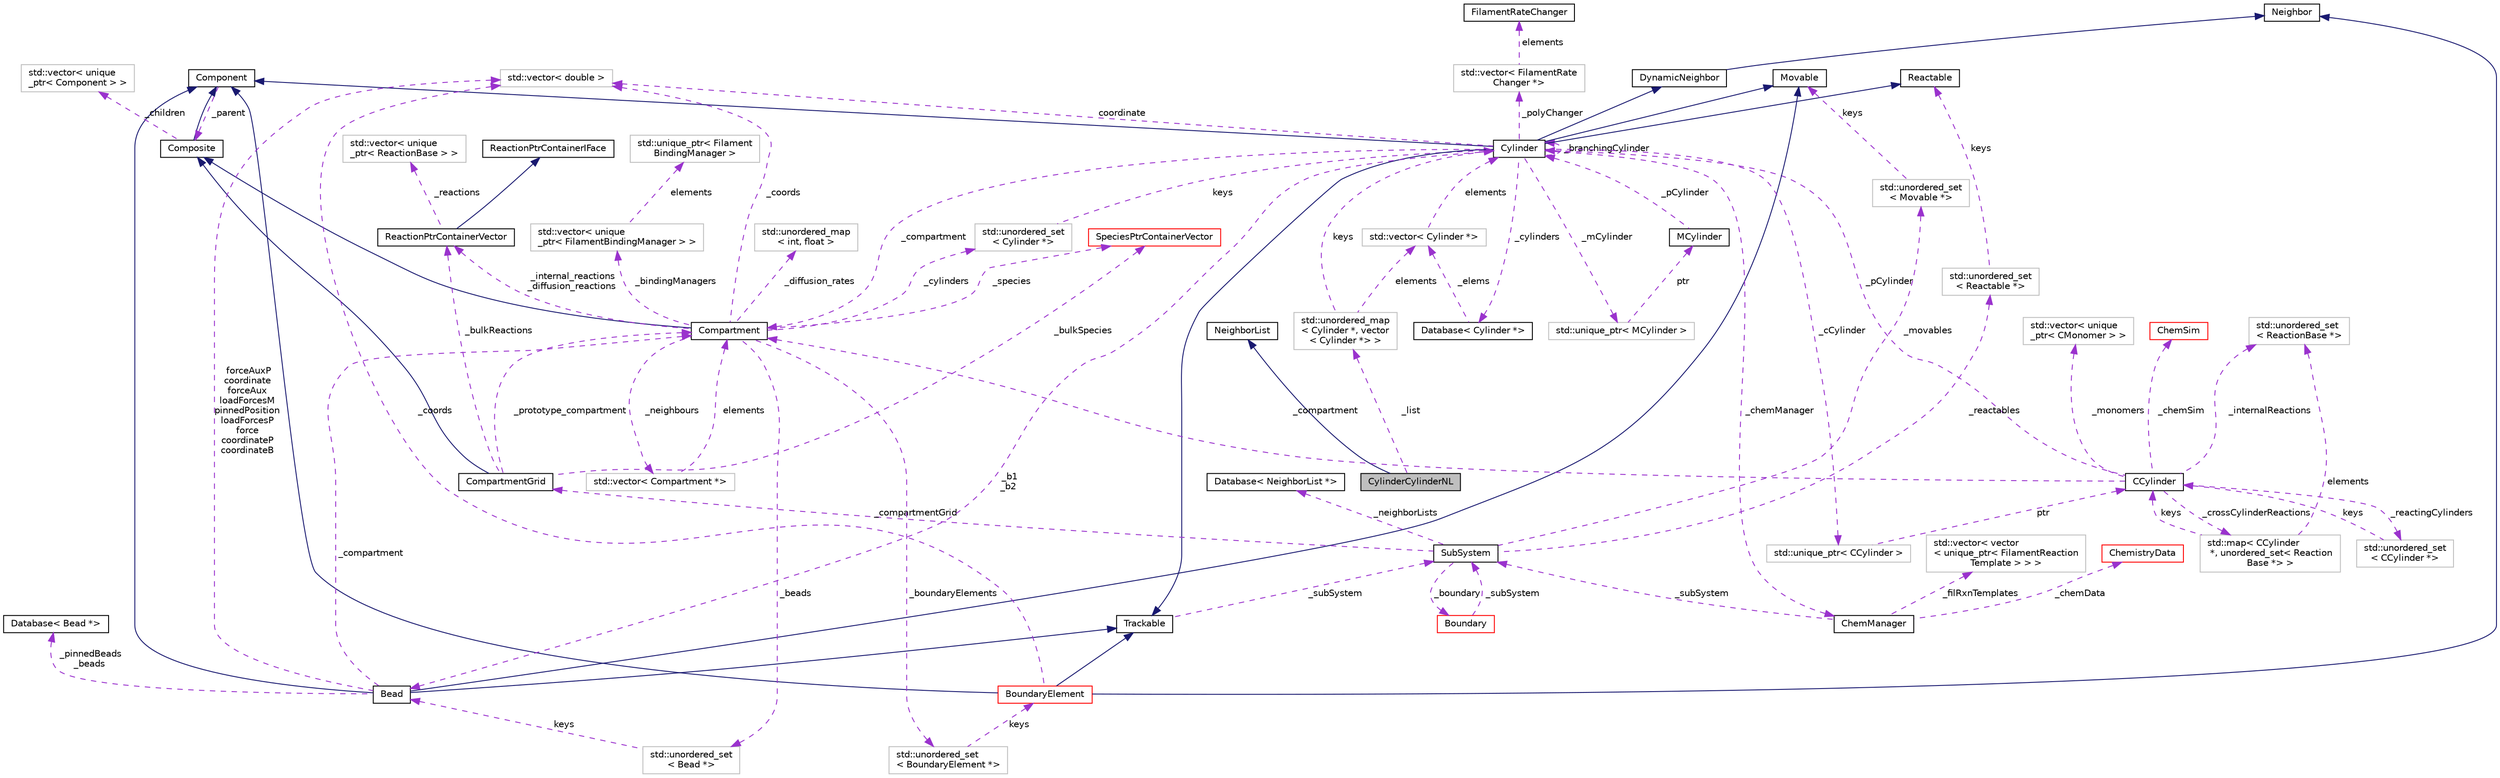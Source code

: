 digraph "CylinderCylinderNL"
{
 // INTERACTIVE_SVG=YES
  edge [fontname="Helvetica",fontsize="10",labelfontname="Helvetica",labelfontsize="10"];
  node [fontname="Helvetica",fontsize="10",shape=record];
  Node2 [label="CylinderCylinderNL",height=0.2,width=0.4,color="black", fillcolor="grey75", style="filled", fontcolor="black"];
  Node3 -> Node2 [dir="back",color="midnightblue",fontsize="10",style="solid",fontname="Helvetica"];
  Node3 [label="NeighborList",height=0.2,width=0.4,color="black", fillcolor="white", style="filled",URL="$classNeighborList.html",tooltip="To hold an external neighbor list of general type. "];
  Node4 -> Node2 [dir="back",color="darkorchid3",fontsize="10",style="dashed",label=" _list" ,fontname="Helvetica"];
  Node4 [label="std::unordered_map\l\< Cylinder *, vector\l\< Cylinder *\> \>",height=0.2,width=0.4,color="grey75", fillcolor="white", style="filled"];
  Node5 -> Node4 [dir="back",color="darkorchid3",fontsize="10",style="dashed",label=" keys" ,fontname="Helvetica"];
  Node5 [label="Cylinder",height=0.2,width=0.4,color="black", fillcolor="white", style="filled",URL="$classCylinder.html",tooltip="A container to store a MCylinder and CCylinder. "];
  Node6 -> Node5 [dir="back",color="midnightblue",fontsize="10",style="solid",fontname="Helvetica"];
  Node6 [label="Component",height=0.2,width=0.4,color="black", fillcolor="white", style="filled",URL="$classComponent.html",tooltip="The base class for the Composite pattern hieararchy. "];
  Node7 -> Node6 [dir="back",color="darkorchid3",fontsize="10",style="dashed",label=" _parent" ,fontname="Helvetica"];
  Node7 [label="Composite",height=0.2,width=0.4,color="black", fillcolor="white", style="filled",URL="$classComposite.html",tooltip="The aggregating class for the Composite pattern. "];
  Node6 -> Node7 [dir="back",color="midnightblue",fontsize="10",style="solid",fontname="Helvetica"];
  Node8 -> Node7 [dir="back",color="darkorchid3",fontsize="10",style="dashed",label=" _children" ,fontname="Helvetica"];
  Node8 [label="std::vector\< unique\l_ptr\< Component \> \>",height=0.2,width=0.4,color="grey75", fillcolor="white", style="filled"];
  Node10 -> Node5 [dir="back",color="midnightblue",fontsize="10",style="solid",fontname="Helvetica"];
  Node10 [label="Trackable",height=0.2,width=0.4,color="black", fillcolor="white", style="filled",URL="$classTrackable.html",tooltip="An abstract base class for a trackable object in the SubSystem. "];
  Node11 -> Node10 [dir="back",color="darkorchid3",fontsize="10",style="dashed",label=" _subSystem" ,fontname="Helvetica"];
  Node11 [label="SubSystem",height=0.2,width=0.4,color="black", fillcolor="white", style="filled",URL="$classSubSystem.html",tooltip="Manages all Movables and Reactables. "];
  Node12 -> Node11 [dir="back",color="darkorchid3",fontsize="10",style="dashed",label=" _movables" ,fontname="Helvetica"];
  Node12 [label="std::unordered_set\l\< Movable *\>",height=0.2,width=0.4,color="grey75", fillcolor="white", style="filled"];
  Node13 -> Node12 [dir="back",color="darkorchid3",fontsize="10",style="dashed",label=" keys" ,fontname="Helvetica"];
  Node13 [label="Movable",height=0.2,width=0.4,color="black", fillcolor="white", style="filled",URL="$classMovable.html",tooltip="An abstract base class for a movable element in the SubSystem. "];
  Node14 -> Node11 [dir="back",color="darkorchid3",fontsize="10",style="dashed",label=" _reactables" ,fontname="Helvetica"];
  Node14 [label="std::unordered_set\l\< Reactable *\>",height=0.2,width=0.4,color="grey75", fillcolor="white", style="filled"];
  Node15 -> Node14 [dir="back",color="darkorchid3",fontsize="10",style="dashed",label=" keys" ,fontname="Helvetica"];
  Node15 [label="Reactable",height=0.2,width=0.4,color="black", fillcolor="white", style="filled",URL="$classReactable.html",tooltip="An abstract base class for a reactable element in the SubSystem. "];
  Node16 -> Node11 [dir="back",color="darkorchid3",fontsize="10",style="dashed",label=" _boundary" ,fontname="Helvetica"];
  Node16 [label="Boundary",height=0.2,width=0.4,color="red", fillcolor="white", style="filled",URL="$classBoundary.html",tooltip="To store all BoundarySurfaces that are in the SubSystem. "];
  Node11 -> Node16 [dir="back",color="darkorchid3",fontsize="10",style="dashed",label=" _subSystem" ,fontname="Helvetica"];
  Node26 -> Node11 [dir="back",color="darkorchid3",fontsize="10",style="dashed",label=" _compartmentGrid" ,fontname="Helvetica"];
  Node26 [label="CompartmentGrid",height=0.2,width=0.4,color="black", fillcolor="white", style="filled",URL="$classCompartmentGrid.html",tooltip="A simple n-dimensional grid of Compartment objects. "];
  Node7 -> Node26 [dir="back",color="midnightblue",fontsize="10",style="solid",fontname="Helvetica"];
  Node27 -> Node26 [dir="back",color="darkorchid3",fontsize="10",style="dashed",label=" _prototype_compartment" ,fontname="Helvetica"];
  Node27 [label="Compartment",height=0.2,width=0.4,color="black", fillcolor="white", style="filled",URL="$classCompartment.html",tooltip="A container or holding Species and Reactions. "];
  Node7 -> Node27 [dir="back",color="midnightblue",fontsize="10",style="solid",fontname="Helvetica"];
  Node28 -> Node27 [dir="back",color="darkorchid3",fontsize="10",style="dashed",label=" _beads" ,fontname="Helvetica"];
  Node28 [label="std::unordered_set\l\< Bead *\>",height=0.2,width=0.4,color="grey75", fillcolor="white", style="filled"];
  Node29 -> Node28 [dir="back",color="darkorchid3",fontsize="10",style="dashed",label=" keys" ,fontname="Helvetica"];
  Node29 [label="Bead",height=0.2,width=0.4,color="black", fillcolor="white", style="filled",URL="$classBead.html",tooltip="Represents a single coordinate between Cylinders, and holds forces needed for mechanical equilibratio..."];
  Node6 -> Node29 [dir="back",color="midnightblue",fontsize="10",style="solid",fontname="Helvetica"];
  Node10 -> Node29 [dir="back",color="midnightblue",fontsize="10",style="solid",fontname="Helvetica"];
  Node13 -> Node29 [dir="back",color="midnightblue",fontsize="10",style="solid",fontname="Helvetica"];
  Node27 -> Node29 [dir="back",color="darkorchid3",fontsize="10",style="dashed",label=" _compartment" ,fontname="Helvetica"];
  Node30 -> Node29 [dir="back",color="darkorchid3",fontsize="10",style="dashed",label=" _pinnedBeads\n_beads" ,fontname="Helvetica"];
  Node30 [label="Database\< Bead *\>",height=0.2,width=0.4,color="black", fillcolor="white", style="filled",URL="$classDatabase.html"];
  Node25 -> Node29 [dir="back",color="darkorchid3",fontsize="10",style="dashed",label=" forceAuxP\ncoordinate\nforceAux\nloadForcesM\npinnedPosition\nloadForcesP\nforce\ncoordinateP\ncoordinateB" ,fontname="Helvetica"];
  Node25 [label="std::vector\< double \>",height=0.2,width=0.4,color="grey75", fillcolor="white", style="filled"];
  Node31 -> Node27 [dir="back",color="darkorchid3",fontsize="10",style="dashed",label=" _neighbours" ,fontname="Helvetica"];
  Node31 [label="std::vector\< Compartment *\>",height=0.2,width=0.4,color="grey75", fillcolor="white", style="filled"];
  Node27 -> Node31 [dir="back",color="darkorchid3",fontsize="10",style="dashed",label=" elements" ,fontname="Helvetica"];
  Node32 -> Node27 [dir="back",color="darkorchid3",fontsize="10",style="dashed",label=" _cylinders" ,fontname="Helvetica"];
  Node32 [label="std::unordered_set\l\< Cylinder *\>",height=0.2,width=0.4,color="grey75", fillcolor="white", style="filled"];
  Node5 -> Node32 [dir="back",color="darkorchid3",fontsize="10",style="dashed",label=" keys" ,fontname="Helvetica"];
  Node33 -> Node27 [dir="back",color="darkorchid3",fontsize="10",style="dashed",label=" _boundaryElements" ,fontname="Helvetica"];
  Node33 [label="std::unordered_set\l\< BoundaryElement *\>",height=0.2,width=0.4,color="grey75", fillcolor="white", style="filled"];
  Node22 -> Node33 [dir="back",color="darkorchid3",fontsize="10",style="dashed",label=" keys" ,fontname="Helvetica"];
  Node22 [label="BoundaryElement",height=0.2,width=0.4,color="red", fillcolor="white", style="filled",URL="$classBoundaryElement.html",tooltip="Represents an element of a BoundarySurface. "];
  Node6 -> Node22 [dir="back",color="midnightblue",fontsize="10",style="solid",fontname="Helvetica"];
  Node10 -> Node22 [dir="back",color="midnightblue",fontsize="10",style="solid",fontname="Helvetica"];
  Node23 -> Node22 [dir="back",color="midnightblue",fontsize="10",style="solid",fontname="Helvetica"];
  Node23 [label="Neighbor",height=0.2,width=0.4,color="black", fillcolor="white", style="filled",URL="$classNeighbor.html",tooltip="An abstract base class for any element that can be added or removed from a NeighborList statically at..."];
  Node25 -> Node22 [dir="back",color="darkorchid3",fontsize="10",style="dashed",label=" _coords" ,fontname="Helvetica"];
  Node34 -> Node27 [dir="back",color="darkorchid3",fontsize="10",style="dashed",label=" _internal_reactions\n_diffusion_reactions" ,fontname="Helvetica"];
  Node34 [label="ReactionPtrContainerVector",height=0.2,width=0.4,color="black", fillcolor="white", style="filled",URL="$classReactionPtrContainerVector.html",tooltip="A concrete class implementing the ReactionPtrContainerIFace, using vector<unique_ptr<ReactionBase>> a..."];
  Node35 -> Node34 [dir="back",color="midnightblue",fontsize="10",style="solid",fontname="Helvetica"];
  Node35 [label="ReactionPtrContainerIFace",height=0.2,width=0.4,color="black", fillcolor="white", style="filled",URL="$classReactionPtrContainerIFace.html",tooltip="An abstract interface for a container of pointers to reaction objects. "];
  Node36 -> Node34 [dir="back",color="darkorchid3",fontsize="10",style="dashed",label=" _reactions" ,fontname="Helvetica"];
  Node36 [label="std::vector\< unique\l_ptr\< ReactionBase \> \>",height=0.2,width=0.4,color="grey75", fillcolor="white", style="filled"];
  Node57 -> Node27 [dir="back",color="darkorchid3",fontsize="10",style="dashed",label=" _diffusion_rates" ,fontname="Helvetica"];
  Node57 [label="std::unordered_map\l\< int, float \>",height=0.2,width=0.4,color="grey75", fillcolor="white", style="filled"];
  Node25 -> Node27 [dir="back",color="darkorchid3",fontsize="10",style="dashed",label=" _coords" ,fontname="Helvetica"];
  Node58 -> Node27 [dir="back",color="darkorchid3",fontsize="10",style="dashed",label=" _bindingManagers" ,fontname="Helvetica"];
  Node58 [label="std::vector\< unique\l_ptr\< FilamentBindingManager \> \>",height=0.2,width=0.4,color="grey75", fillcolor="white", style="filled"];
  Node59 -> Node58 [dir="back",color="darkorchid3",fontsize="10",style="dashed",label=" elements" ,fontname="Helvetica"];
  Node59 [label="std::unique_ptr\< Filament\lBindingManager \>",height=0.2,width=0.4,color="grey75", fillcolor="white", style="filled"];
  Node63 -> Node27 [dir="back",color="darkorchid3",fontsize="10",style="dashed",label=" _species" ,fontname="Helvetica"];
  Node63 [label="SpeciesPtrContainerVector",height=0.2,width=0.4,color="red", fillcolor="white", style="filled",URL="$classSpeciesPtrContainerVector.html",tooltip="A concrete class implementing the SpeciesPtrContainerIFace, using vector<unique_ptr<Species>> as the ..."];
  Node34 -> Node26 [dir="back",color="darkorchid3",fontsize="10",style="dashed",label=" _bulkReactions" ,fontname="Helvetica"];
  Node63 -> Node26 [dir="back",color="darkorchid3",fontsize="10",style="dashed",label=" _bulkSpecies" ,fontname="Helvetica"];
  Node67 -> Node11 [dir="back",color="darkorchid3",fontsize="10",style="dashed",label=" _neighborLists" ,fontname="Helvetica"];
  Node67 [label="Database\< NeighborList *\>",height=0.2,width=0.4,color="black", fillcolor="white", style="filled",URL="$classDatabase.html"];
  Node13 -> Node5 [dir="back",color="midnightblue",fontsize="10",style="solid",fontname="Helvetica"];
  Node15 -> Node5 [dir="back",color="midnightblue",fontsize="10",style="solid",fontname="Helvetica"];
  Node68 -> Node5 [dir="back",color="midnightblue",fontsize="10",style="solid",fontname="Helvetica"];
  Node68 [label="DynamicNeighbor",height=0.2,width=0.4,color="black", fillcolor="white", style="filled",URL="$classDynamicNeighbor.html",tooltip="An abstract base class for any element that can be added or removed from a NeighborList dynamically a..."];
  Node23 -> Node68 [dir="back",color="midnightblue",fontsize="10",style="solid",fontname="Helvetica"];
  Node5 -> Node5 [dir="back",color="darkorchid3",fontsize="10",style="dashed",label=" _branchingCylinder" ,fontname="Helvetica"];
  Node69 -> Node5 [dir="back",color="darkorchid3",fontsize="10",style="dashed",label=" _polyChanger" ,fontname="Helvetica"];
  Node69 [label="std::vector\< FilamentRate\lChanger *\>",height=0.2,width=0.4,color="grey75", fillcolor="white", style="filled"];
  Node70 -> Node69 [dir="back",color="darkorchid3",fontsize="10",style="dashed",label=" elements" ,fontname="Helvetica"];
  Node70 [label="FilamentRateChanger",height=0.2,width=0.4,color="black", fillcolor="white", style="filled",URL="$classFilamentRateChanger.html",tooltip="Used to change Filament reaction rates based on forces in the network. "];
  Node71 -> Node5 [dir="back",color="darkorchid3",fontsize="10",style="dashed",label=" _cCylinder" ,fontname="Helvetica"];
  Node71 [label="std::unique_ptr\< CCylinder \>",height=0.2,width=0.4,color="grey75", fillcolor="white", style="filled"];
  Node41 -> Node71 [dir="back",color="darkorchid3",fontsize="10",style="dashed",label=" ptr" ,fontname="Helvetica"];
  Node41 [label="CCylinder",height=0.2,width=0.4,color="black", fillcolor="white", style="filled",URL="$classCCylinder.html",tooltip="Holds all CMonomers and Reactions associated with it. "];
  Node42 -> Node41 [dir="back",color="darkorchid3",fontsize="10",style="dashed",label=" _crossCylinderReactions" ,fontname="Helvetica"];
  Node42 [label="std::map\< CCylinder\l *, unordered_set\< Reaction\lBase *\> \>",height=0.2,width=0.4,color="grey75", fillcolor="white", style="filled"];
  Node41 -> Node42 [dir="back",color="darkorchid3",fontsize="10",style="dashed",label=" keys" ,fontname="Helvetica"];
  Node39 -> Node42 [dir="back",color="darkorchid3",fontsize="10",style="dashed",label=" elements" ,fontname="Helvetica"];
  Node39 [label="std::unordered_set\l\< ReactionBase *\>",height=0.2,width=0.4,color="grey75", fillcolor="white", style="filled"];
  Node43 -> Node41 [dir="back",color="darkorchid3",fontsize="10",style="dashed",label=" _monomers" ,fontname="Helvetica"];
  Node43 [label="std::vector\< unique\l_ptr\< CMonomer \> \>",height=0.2,width=0.4,color="grey75", fillcolor="white", style="filled"];
  Node5 -> Node41 [dir="back",color="darkorchid3",fontsize="10",style="dashed",label=" _pCylinder" ,fontname="Helvetica"];
  Node53 -> Node41 [dir="back",color="darkorchid3",fontsize="10",style="dashed",label=" _reactingCylinders" ,fontname="Helvetica"];
  Node53 [label="std::unordered_set\l\< CCylinder *\>",height=0.2,width=0.4,color="grey75", fillcolor="white", style="filled"];
  Node41 -> Node53 [dir="back",color="darkorchid3",fontsize="10",style="dashed",label=" keys" ,fontname="Helvetica"];
  Node27 -> Node41 [dir="back",color="darkorchid3",fontsize="10",style="dashed",label=" _compartment" ,fontname="Helvetica"];
  Node39 -> Node41 [dir="back",color="darkorchid3",fontsize="10",style="dashed",label=" _internalReactions" ,fontname="Helvetica"];
  Node54 -> Node41 [dir="back",color="darkorchid3",fontsize="10",style="dashed",label=" _chemSim" ,fontname="Helvetica"];
  Node54 [label="ChemSim",height=0.2,width=0.4,color="red", fillcolor="white", style="filled",URL="$classChemSim.html",tooltip="Used to manage running a network of chemical reactions. "];
  Node29 -> Node5 [dir="back",color="darkorchid3",fontsize="10",style="dashed",label=" _b1\n_b2" ,fontname="Helvetica"];
  Node72 -> Node5 [dir="back",color="darkorchid3",fontsize="10",style="dashed",label=" _cylinders" ,fontname="Helvetica"];
  Node72 [label="Database\< Cylinder *\>",height=0.2,width=0.4,color="black", fillcolor="white", style="filled",URL="$classDatabase.html"];
  Node73 -> Node72 [dir="back",color="darkorchid3",fontsize="10",style="dashed",label=" _elems" ,fontname="Helvetica"];
  Node73 [label="std::vector\< Cylinder *\>",height=0.2,width=0.4,color="grey75", fillcolor="white", style="filled"];
  Node5 -> Node73 [dir="back",color="darkorchid3",fontsize="10",style="dashed",label=" elements" ,fontname="Helvetica"];
  Node27 -> Node5 [dir="back",color="darkorchid3",fontsize="10",style="dashed",label=" _compartment" ,fontname="Helvetica"];
  Node74 -> Node5 [dir="back",color="darkorchid3",fontsize="10",style="dashed",label=" _chemManager" ,fontname="Helvetica"];
  Node74 [label="ChemManager",height=0.2,width=0.4,color="black", fillcolor="white", style="filled",URL="$classChemManager.html",tooltip="For initailizing chemical reactions based on a specific system. "];
  Node75 -> Node74 [dir="back",color="darkorchid3",fontsize="10",style="dashed",label=" _filRxnTemplates" ,fontname="Helvetica"];
  Node75 [label="std::vector\< vector\l\< unique_ptr\< FilamentReaction\lTemplate \> \> \>",height=0.2,width=0.4,color="grey75", fillcolor="white", style="filled"];
  Node76 -> Node74 [dir="back",color="darkorchid3",fontsize="10",style="dashed",label=" _chemData" ,fontname="Helvetica"];
  Node76 [label="ChemistryData",height=0.2,width=0.4,color="red", fillcolor="white", style="filled",URL="$structChemistryData.html",tooltip="Struct to hold Species and Reaction information. "];
  Node11 -> Node74 [dir="back",color="darkorchid3",fontsize="10",style="dashed",label=" _subSystem" ,fontname="Helvetica"];
  Node86 -> Node5 [dir="back",color="darkorchid3",fontsize="10",style="dashed",label=" _mCylinder" ,fontname="Helvetica"];
  Node86 [label="std::unique_ptr\< MCylinder \>",height=0.2,width=0.4,color="grey75", fillcolor="white", style="filled"];
  Node87 -> Node86 [dir="back",color="darkorchid3",fontsize="10",style="dashed",label=" ptr" ,fontname="Helvetica"];
  Node87 [label="MCylinder",height=0.2,width=0.4,color="black", fillcolor="white", style="filled",URL="$classMCylinder.html",tooltip="Used to hold mechanical properties of a Cylinder. "];
  Node5 -> Node87 [dir="back",color="darkorchid3",fontsize="10",style="dashed",label=" _pCylinder" ,fontname="Helvetica"];
  Node25 -> Node5 [dir="back",color="darkorchid3",fontsize="10",style="dashed",label=" coordinate" ,fontname="Helvetica"];
  Node73 -> Node4 [dir="back",color="darkorchid3",fontsize="10",style="dashed",label=" elements" ,fontname="Helvetica"];
}
